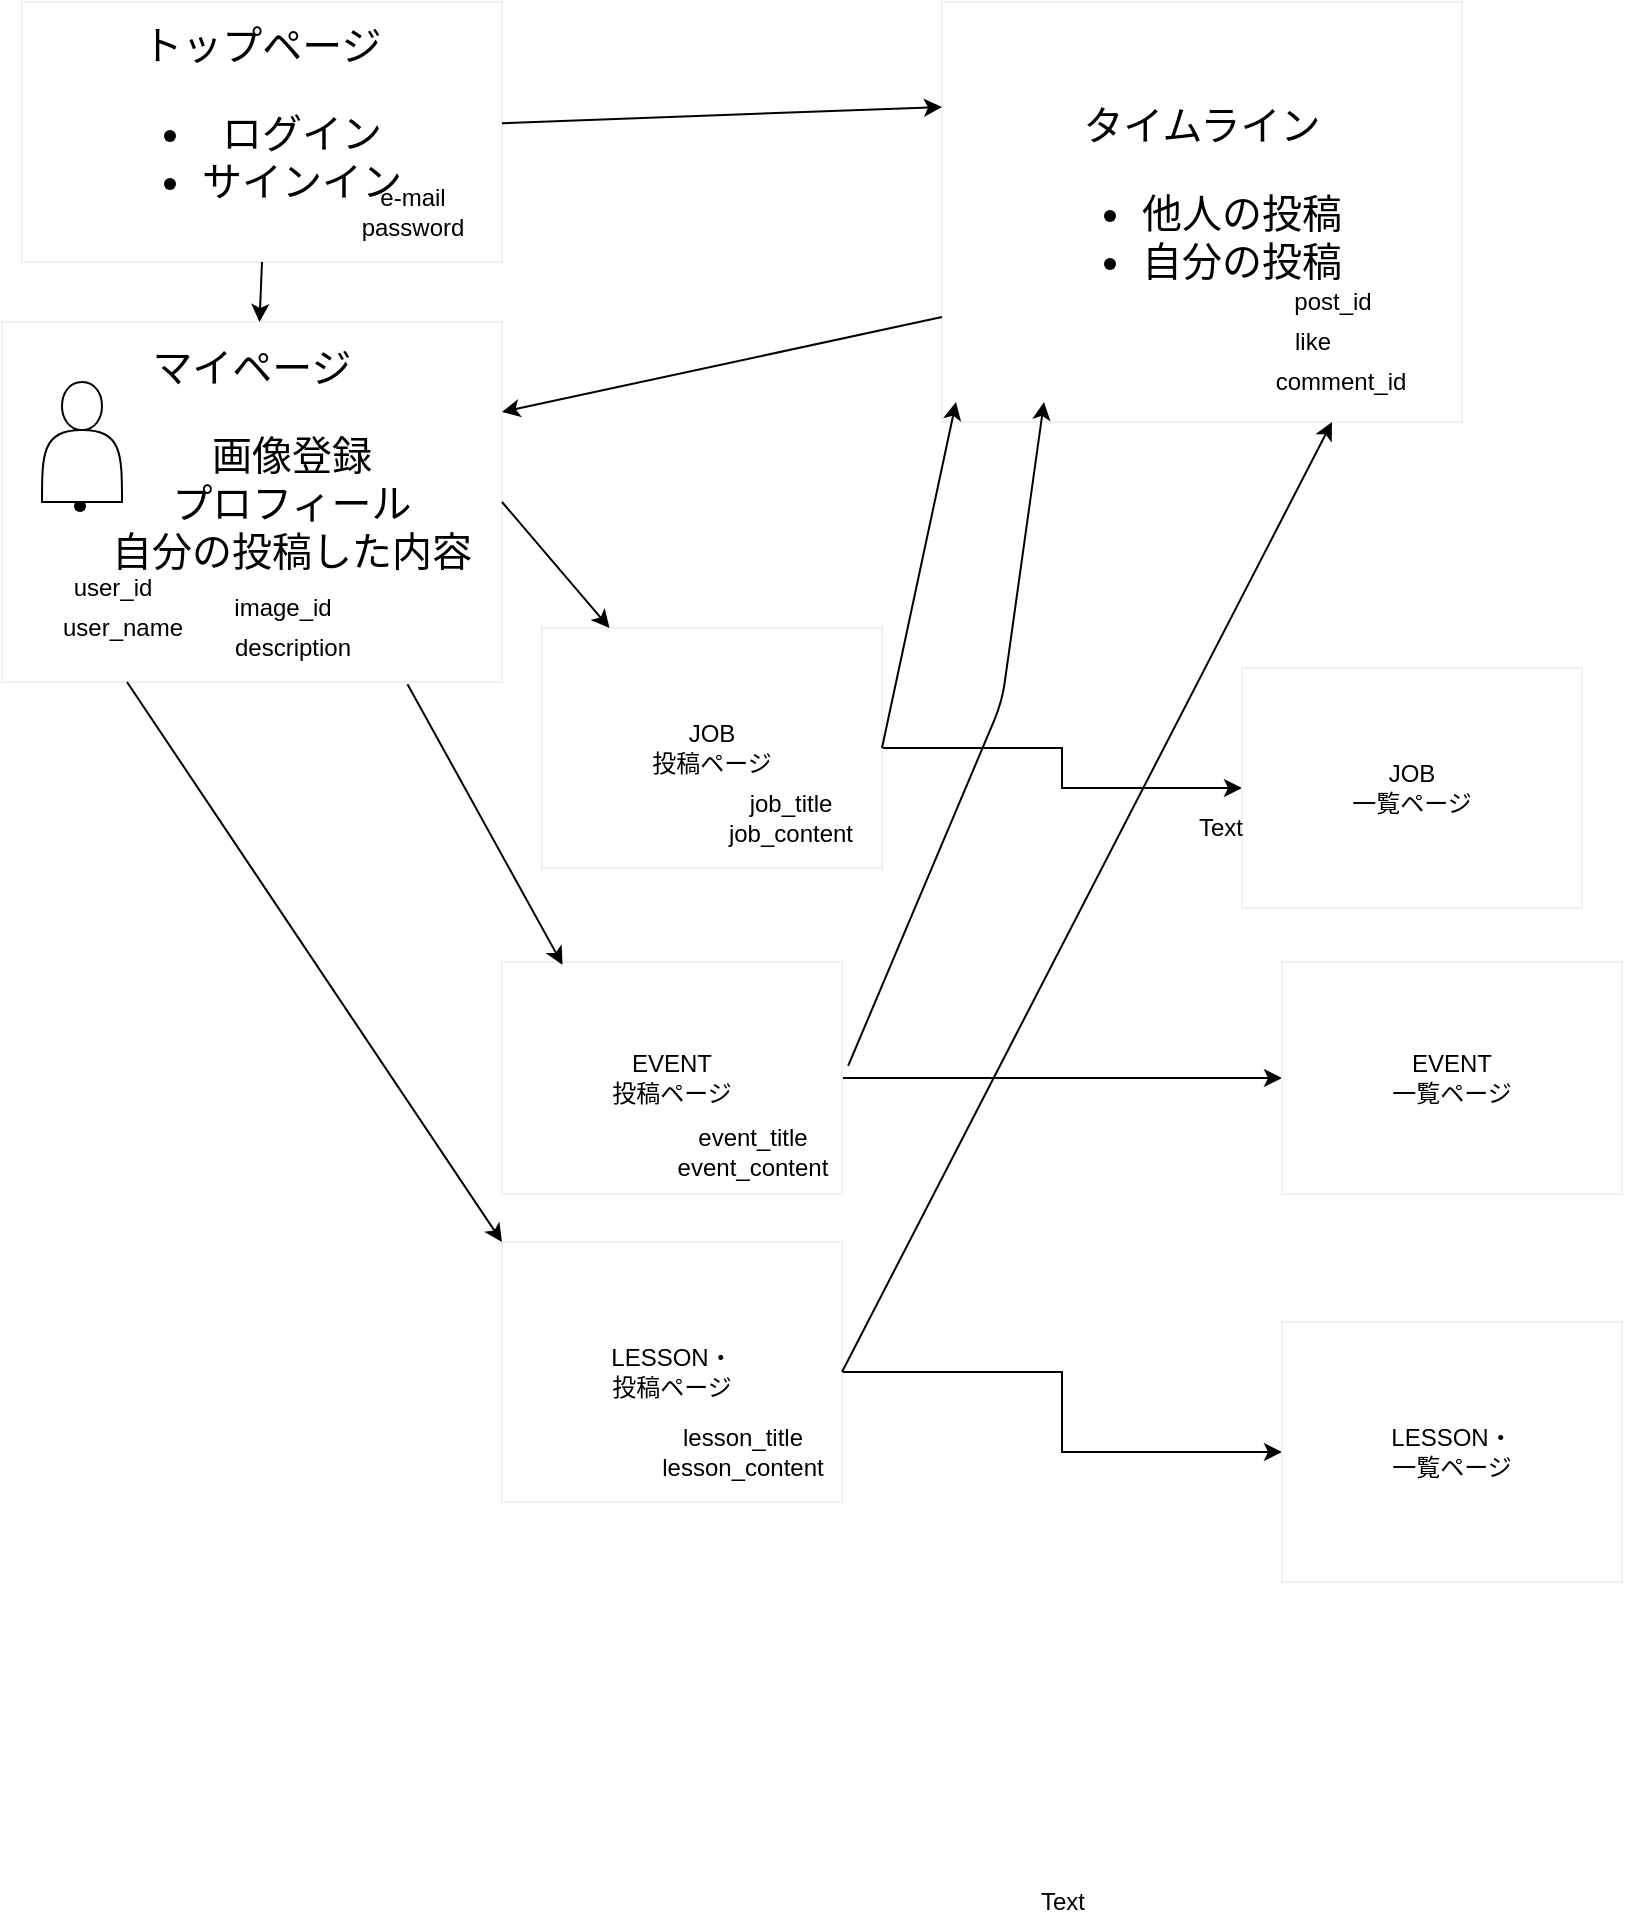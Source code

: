 <mxfile version="13.1.3" pages="2">
    <diagram id="6hGFLwfOUW9BJ-s0fimq" name="Page-1">
        <mxGraphModel dx="1425" dy="1067" grid="1" gridSize="10" guides="1" tooltips="1" connect="1" arrows="1" fold="1" page="1" pageScale="1" pageWidth="827" pageHeight="1169" math="0" shadow="0">
            <root>
                <mxCell id="0"/>
                <mxCell id="1" parent="0"/>
                <mxCell id="2" value="&lt;font style=&quot;font-size: 20px&quot;&gt;トップページ&lt;br&gt;&lt;/font&gt;&lt;ul style=&quot;font-size: 20px&quot;&gt;&lt;li&gt;&lt;font style=&quot;font-size: 20px&quot;&gt;ログイン&lt;/font&gt;&lt;/li&gt;&lt;li&gt;&lt;font style=&quot;font-size: 20px&quot;&gt;サインイン&lt;/font&gt;&lt;/li&gt;&lt;/ul&gt;" style="rounded=0;whiteSpace=wrap;html=1;strokeColor=#F0F0F0;" parent="1" vertex="1">
                    <mxGeometry x="30" y="90" width="240" height="130" as="geometry"/>
                </mxCell>
                <mxCell id="3" value="&lt;font style=&quot;font-size: 20px&quot;&gt;マイページ&lt;br&gt;&lt;/font&gt;&lt;ul style=&quot;font-size: 20px&quot;&gt;&lt;li&gt;&lt;font style=&quot;font-size: 20px&quot;&gt;画像登録&lt;/font&gt;&lt;/li&gt;&lt;li&gt;&lt;font style=&quot;font-size: 20px&quot;&gt;プロフィール&lt;br&gt;自分の投稿した内容&lt;br&gt;&lt;br&gt;&lt;/font&gt;&lt;/li&gt;&lt;/ul&gt;" style="rounded=0;whiteSpace=wrap;html=1;strokeColor=#F0F0F0;" parent="1" vertex="1">
                    <mxGeometry x="20" y="250" width="250" height="180" as="geometry"/>
                </mxCell>
                <mxCell id="4" value="&lt;font style=&quot;font-size: 20px&quot;&gt;タイムライン&lt;br&gt;&lt;/font&gt;&lt;ul style=&quot;font-size: 20px&quot;&gt;&lt;li&gt;&lt;font style=&quot;font-size: 20px&quot;&gt;他人の投稿&lt;/font&gt;&lt;/li&gt;&lt;li&gt;&lt;font style=&quot;font-size: 20px&quot;&gt;自分の投稿&lt;/font&gt;&lt;/li&gt;&lt;/ul&gt;" style="rounded=0;whiteSpace=wrap;html=1;strokeColor=#F0F0F0;align=center;" parent="1" vertex="1">
                    <mxGeometry x="490" y="90" width="260" height="210" as="geometry"/>
                </mxCell>
                <mxCell id="5" value="" style="endArrow=classic;html=1;entryX=0;entryY=0.25;entryDx=0;entryDy=0;" parent="1" source="2" target="4" edge="1">
                    <mxGeometry width="50" height="50" relative="1" as="geometry">
                        <mxPoint x="240" y="320" as="sourcePoint"/>
                        <mxPoint x="260" y="250" as="targetPoint"/>
                    </mxGeometry>
                </mxCell>
                <mxCell id="7" value="" style="endArrow=classic;html=1;exitX=0.5;exitY=1;exitDx=0;exitDy=0;" parent="1" source="2" target="3" edge="1">
                    <mxGeometry width="50" height="50" relative="1" as="geometry">
                        <mxPoint x="140" y="270" as="sourcePoint"/>
                        <mxPoint x="190" y="220" as="targetPoint"/>
                    </mxGeometry>
                </mxCell>
                <mxCell id="8" value="post_id" style="text;html=1;align=center;verticalAlign=middle;resizable=0;points=[];autosize=1;" parent="1" vertex="1">
                    <mxGeometry x="660" y="230" width="50" height="20" as="geometry"/>
                </mxCell>
                <mxCell id="9" value="user_id" style="text;html=1;align=center;verticalAlign=middle;resizable=0;points=[];autosize=1;" parent="1" vertex="1">
                    <mxGeometry x="50" y="373" width="50" height="20" as="geometry"/>
                </mxCell>
                <mxCell id="14" value="user_name" style="text;html=1;align=center;verticalAlign=middle;resizable=0;points=[];autosize=1;" parent="1" vertex="1">
                    <mxGeometry x="40" y="393" width="80" height="20" as="geometry"/>
                </mxCell>
                <mxCell id="15" value="image_id" style="text;html=1;align=center;verticalAlign=middle;resizable=0;points=[];autosize=1;" parent="1" vertex="1">
                    <mxGeometry x="130" y="383" width="60" height="20" as="geometry"/>
                </mxCell>
                <mxCell id="16" value="like" style="text;html=1;align=center;verticalAlign=middle;resizable=0;points=[];autosize=1;" parent="1" vertex="1">
                    <mxGeometry x="660" y="250" width="30" height="20" as="geometry"/>
                </mxCell>
                <mxCell id="17" value="comment_id" style="text;html=1;align=center;verticalAlign=middle;resizable=0;points=[];autosize=1;" parent="1" vertex="1">
                    <mxGeometry x="649" y="270" width="80" height="20" as="geometry"/>
                </mxCell>
                <mxCell id="18" value="description" style="text;html=1;align=center;verticalAlign=middle;resizable=0;points=[];autosize=1;" parent="1" vertex="1">
                    <mxGeometry x="130" y="403" width="70" height="20" as="geometry"/>
                </mxCell>
                <mxCell id="30" value="e-mail&lt;br&gt;password" style="text;html=1;align=center;verticalAlign=middle;resizable=0;points=[];autosize=1;" parent="1" vertex="1">
                    <mxGeometry x="190" y="180" width="70" height="30" as="geometry"/>
                </mxCell>
                <mxCell id="46" value="" style="edgeStyle=orthogonalEdgeStyle;rounded=0;orthogonalLoop=1;jettySize=auto;html=1;" parent="1" source="31" target="45" edge="1">
                    <mxGeometry relative="1" as="geometry"/>
                </mxCell>
                <mxCell id="31" value="JOB&lt;br&gt;投稿ページ" style="rounded=0;whiteSpace=wrap;html=1;strokeColor=#F0F0F0;" parent="1" vertex="1">
                    <mxGeometry x="290" y="403" width="170" height="120" as="geometry"/>
                </mxCell>
                <mxCell id="45" value="JOB&lt;br&gt;一覧ページ" style="rounded=0;whiteSpace=wrap;html=1;strokeColor=#F0F0F0;" parent="1" vertex="1">
                    <mxGeometry x="640" y="423" width="170" height="120" as="geometry"/>
                </mxCell>
                <mxCell id="44" value="" style="edgeStyle=orthogonalEdgeStyle;rounded=0;orthogonalLoop=1;jettySize=auto;html=1;" parent="1" source="32" target="43" edge="1">
                    <mxGeometry relative="1" as="geometry"/>
                </mxCell>
                <mxCell id="32" value="EVENT&lt;br&gt;投稿ページ" style="rounded=0;whiteSpace=wrap;html=1;strokeColor=#F0F0F0;" parent="1" vertex="1">
                    <mxGeometry x="270" y="570" width="170" height="116" as="geometry"/>
                </mxCell>
                <mxCell id="43" value="EVENT&lt;br&gt;一覧ページ" style="rounded=0;whiteSpace=wrap;html=1;strokeColor=#F0F0F0;" parent="1" vertex="1">
                    <mxGeometry x="660" y="570" width="170" height="116" as="geometry"/>
                </mxCell>
                <mxCell id="34" value="" style="endArrow=classic;html=1;exitX=1;exitY=0.5;exitDx=0;exitDy=0;" parent="1" source="3" edge="1" target="31">
                    <mxGeometry width="50" height="50" relative="1" as="geometry">
                        <mxPoint x="230" y="503" as="sourcePoint"/>
                        <mxPoint x="280" y="453" as="targetPoint"/>
                    </mxGeometry>
                </mxCell>
                <mxCell id="35" value="" style="endArrow=classic;html=1;exitX=0.811;exitY=1.006;exitDx=0;exitDy=0;exitPerimeter=0;entryX=0.178;entryY=0.012;entryDx=0;entryDy=0;entryPerimeter=0;" parent="1" source="3" target="32" edge="1">
                    <mxGeometry width="50" height="50" relative="1" as="geometry">
                        <mxPoint x="190" y="410" as="sourcePoint"/>
                        <mxPoint x="460" y="540" as="targetPoint"/>
                        <Array as="points"/>
                    </mxGeometry>
                </mxCell>
                <mxCell id="42" value="" style="edgeStyle=orthogonalEdgeStyle;rounded=0;orthogonalLoop=1;jettySize=auto;html=1;" parent="1" source="36" target="41" edge="1">
                    <mxGeometry relative="1" as="geometry"/>
                </mxCell>
                <mxCell id="36" value="LESSON・&lt;br&gt;投稿ページ" style="rounded=0;whiteSpace=wrap;html=1;strokeColor=#F0F0F0;" parent="1" vertex="1">
                    <mxGeometry x="270" y="710" width="170" height="130" as="geometry"/>
                </mxCell>
                <mxCell id="41" value="LESSON・&lt;br&gt;一覧ページ&lt;br&gt;" style="rounded=0;whiteSpace=wrap;html=1;strokeColor=#F0F0F0;" parent="1" vertex="1">
                    <mxGeometry x="660" y="750" width="170" height="130" as="geometry"/>
                </mxCell>
                <mxCell id="37" value="" style="endArrow=classic;html=1;exitX=0.25;exitY=1;exitDx=0;exitDy=0;" parent="1" source="3" target="36" edge="1">
                    <mxGeometry width="50" height="50" relative="1" as="geometry">
                        <mxPoint x="190" y="540" as="sourcePoint"/>
                        <mxPoint x="260" y="730" as="targetPoint"/>
                        <Array as="points">
                            <mxPoint x="270" y="710"/>
                        </Array>
                    </mxGeometry>
                </mxCell>
                <mxCell id="38" value="" style="endArrow=classic;html=1;exitX=1.018;exitY=0.448;exitDx=0;exitDy=0;exitPerimeter=0;" parent="1" source="32" edge="1">
                    <mxGeometry width="50" height="50" relative="1" as="geometry">
                        <mxPoint x="440" y="543" as="sourcePoint"/>
                        <mxPoint x="541" y="290" as="targetPoint"/>
                        <Array as="points">
                            <mxPoint x="520" y="440"/>
                        </Array>
                    </mxGeometry>
                </mxCell>
                <mxCell id="39" value="" style="endArrow=classic;html=1;entryX=0.75;entryY=1;entryDx=0;entryDy=0;exitX=1;exitY=0.5;exitDx=0;exitDy=0;" parent="1" source="36" target="4" edge="1">
                    <mxGeometry width="50" height="50" relative="1" as="geometry">
                        <mxPoint x="450" y="770" as="sourcePoint"/>
                        <mxPoint x="500" y="720" as="targetPoint"/>
                    </mxGeometry>
                </mxCell>
                <mxCell id="40" value="" style="endArrow=classic;html=1;exitX=1;exitY=0.5;exitDx=0;exitDy=0;" parent="1" source="31" edge="1">
                    <mxGeometry width="50" height="50" relative="1" as="geometry">
                        <mxPoint x="450" y="770" as="sourcePoint"/>
                        <mxPoint x="497" y="290" as="targetPoint"/>
                        <Array as="points"/>
                    </mxGeometry>
                </mxCell>
                <mxCell id="47" value="Text" style="text;html=1;align=center;verticalAlign=middle;resizable=0;points=[];autosize=1;" parent="1" vertex="1">
                    <mxGeometry x="530" y="1030" width="40" height="20" as="geometry"/>
                </mxCell>
                <mxCell id="48" value="Text" style="text;html=1;align=center;verticalAlign=middle;resizable=0;points=[];autosize=1;" parent="1" vertex="1">
                    <mxGeometry x="609" y="493" width="40" height="20" as="geometry"/>
                </mxCell>
                <mxCell id="49" value="job_title&lt;br&gt;job_content" style="text;html=1;align=center;verticalAlign=middle;resizable=0;points=[];autosize=1;" parent="1" vertex="1">
                    <mxGeometry x="374" y="483" width="80" height="30" as="geometry"/>
                </mxCell>
                <mxCell id="50" value="event_title&lt;br&gt;event_content" style="text;html=1;align=center;verticalAlign=middle;resizable=0;points=[];autosize=1;" parent="1" vertex="1">
                    <mxGeometry x="350" y="650" width="90" height="30" as="geometry"/>
                </mxCell>
                <mxCell id="53" value="lesson_title&lt;br&gt;lesson_content" style="text;html=1;align=center;verticalAlign=middle;resizable=0;points=[];autosize=1;" parent="1" vertex="1">
                    <mxGeometry x="340" y="800" width="100" height="30" as="geometry"/>
                </mxCell>
                <mxCell id="54" value="" style="endArrow=classic;html=1;entryX=1;entryY=0.25;entryDx=0;entryDy=0;exitX=0;exitY=0.75;exitDx=0;exitDy=0;" parent="1" source="4" target="3" edge="1">
                    <mxGeometry width="50" height="50" relative="1" as="geometry">
                        <mxPoint x="450" y="570" as="sourcePoint"/>
                        <mxPoint x="500" y="520" as="targetPoint"/>
                    </mxGeometry>
                </mxCell>
                <mxCell id="55" value="" style="shape=actor;whiteSpace=wrap;html=1;" parent="1" vertex="1">
                    <mxGeometry x="40" y="280" width="40" height="60" as="geometry"/>
                </mxCell>
            </root>
        </mxGraphModel>
    </diagram>
    <diagram id="3_aUoW040qXwu9v7KKkj" name="Page-2">
        <mxGraphModel dx="784" dy="587" grid="1" gridSize="10" guides="1" tooltips="1" connect="1" arrows="1" fold="1" page="1" pageScale="1" pageWidth="827" pageHeight="1169" math="0" shadow="0">
            <root>
                <mxCell id="4C-G9B4-Cq-UseAx9-8V-0"/>
                <mxCell id="4C-G9B4-Cq-UseAx9-8V-1" parent="4C-G9B4-Cq-UseAx9-8V-0"/>
                <mxCell id="4ccsNfkE2tcqgr1__xzT-1" value="" style="endArrow=classic;html=1;exitX=0.575;exitY=0.033;exitDx=0;exitDy=0;exitPerimeter=0;" edge="1" parent="4C-G9B4-Cq-UseAx9-8V-1" source="4ccsNfkE2tcqgr1__xzT-30">
                    <mxGeometry width="50" height="50" relative="1" as="geometry">
                        <mxPoint x="274" y="397.92" as="sourcePoint"/>
                        <mxPoint x="440" y="340" as="targetPoint"/>
                    </mxGeometry>
                </mxCell>
                <mxCell id="4ccsNfkE2tcqgr1__xzT-2" value="" style="endArrow=classic;html=1;" edge="1" parent="4C-G9B4-Cq-UseAx9-8V-1">
                    <mxGeometry width="50" height="50" relative="1" as="geometry">
                        <mxPoint x="230" y="230" as="sourcePoint"/>
                        <mxPoint x="440" y="280" as="targetPoint"/>
                        <Array as="points">
                            <mxPoint x="260" y="241.06"/>
                        </Array>
                    </mxGeometry>
                </mxCell>
                <mxCell id="4ccsNfkE2tcqgr1__xzT-3" value="" style="endArrow=classic;html=1;exitX=0.629;exitY=1.023;exitDx=0;exitDy=0;exitPerimeter=0;" edge="1" parent="4C-G9B4-Cq-UseAx9-8V-1">
                    <mxGeometry width="50" height="50" relative="1" as="geometry">
                        <mxPoint x="180.96" y="222.99" as="sourcePoint"/>
                        <mxPoint x="181" y="290" as="targetPoint"/>
                    </mxGeometry>
                </mxCell>
                <mxCell id="4ccsNfkE2tcqgr1__xzT-4" value="" style="shape=internalStorage;whiteSpace=wrap;html=1;backgroundOutline=1;strokeColor=#F0F0F0;" vertex="1" parent="4C-G9B4-Cq-UseAx9-8V-1">
                    <mxGeometry x="445" y="200" width="170" height="190" as="geometry"/>
                </mxCell>
                <mxCell id="4ccsNfkE2tcqgr1__xzT-6" value="" style="shape=internalStorage;whiteSpace=wrap;html=1;backgroundOutline=1;strokeColor=#F0F0F0;" vertex="1" parent="4C-G9B4-Cq-UseAx9-8V-1">
                    <mxGeometry x="65" y="490" width="170" height="200" as="geometry"/>
                </mxCell>
                <mxCell id="4ccsNfkE2tcqgr1__xzT-7" value="image" style="text;html=1;align=center;verticalAlign=middle;resizable=0;points=[];autosize=1;" vertex="1" parent="4C-G9B4-Cq-UseAx9-8V-1">
                    <mxGeometry x="90" y="530" width="50" height="20" as="geometry"/>
                </mxCell>
                <mxCell id="4ccsNfkE2tcqgr1__xzT-8" value="name" style="text;html=1;align=center;verticalAlign=middle;resizable=0;points=[];autosize=1;" vertex="1" parent="4C-G9B4-Cq-UseAx9-8V-1">
                    <mxGeometry x="90" y="550" width="50" height="20" as="geometry"/>
                </mxCell>
                <mxCell id="4ccsNfkE2tcqgr1__xzT-9" value="content" style="text;html=1;align=center;verticalAlign=middle;resizable=0;points=[];autosize=1;" vertex="1" parent="4C-G9B4-Cq-UseAx9-8V-1">
                    <mxGeometry x="95" y="585" width="50" height="20" as="geometry"/>
                </mxCell>
                <mxCell id="4ccsNfkE2tcqgr1__xzT-10" value="user" style="text;html=1;align=center;verticalAlign=middle;resizable=0;points=[];autosize=1;" vertex="1" parent="4C-G9B4-Cq-UseAx9-8V-1">
                    <mxGeometry x="120" y="490" width="40" height="20" as="geometry"/>
                </mxCell>
                <mxCell id="4ccsNfkE2tcqgr1__xzT-11" value="title" style="text;html=1;align=center;verticalAlign=middle;resizable=0;points=[];autosize=1;" vertex="1" parent="4C-G9B4-Cq-UseAx9-8V-1">
                    <mxGeometry x="480" y="230" width="30" height="20" as="geometry"/>
                </mxCell>
                <mxCell id="4ccsNfkE2tcqgr1__xzT-12" value="content" style="text;html=1;align=center;verticalAlign=middle;resizable=0;points=[];autosize=1;" vertex="1" parent="4C-G9B4-Cq-UseAx9-8V-1">
                    <mxGeometry x="480" y="250" width="50" height="20" as="geometry"/>
                </mxCell>
                <mxCell id="4ccsNfkE2tcqgr1__xzT-13" value="comment" style="text;html=1;align=center;verticalAlign=middle;resizable=0;points=[];autosize=1;" vertex="1" parent="4C-G9B4-Cq-UseAx9-8V-1">
                    <mxGeometry x="480" y="320" width="60" height="20" as="geometry"/>
                </mxCell>
                <mxCell id="4ccsNfkE2tcqgr1__xzT-14" value="category" style="text;html=1;align=center;verticalAlign=middle;resizable=0;points=[];autosize=1;" vertex="1" parent="4C-G9B4-Cq-UseAx9-8V-1">
                    <mxGeometry x="520" y="230" width="60" height="20" as="geometry"/>
                </mxCell>
                <mxCell id="4ccsNfkE2tcqgr1__xzT-15" value="like" style="text;html=1;align=center;verticalAlign=middle;resizable=0;points=[];autosize=1;" vertex="1" parent="4C-G9B4-Cq-UseAx9-8V-1">
                    <mxGeometry x="480" y="340" width="30" height="20" as="geometry"/>
                </mxCell>
                <mxCell id="4ccsNfkE2tcqgr1__xzT-22" value="" style="edgeStyle=orthogonalEdgeStyle;rounded=0;orthogonalLoop=1;jettySize=auto;html=1;entryX=0.75;entryY=-0.1;entryDx=0;entryDy=0;entryPerimeter=0;" edge="1" parent="4C-G9B4-Cq-UseAx9-8V-1" source="4ccsNfkE2tcqgr1__xzT-16" target="4ccsNfkE2tcqgr1__xzT-10">
                    <mxGeometry relative="1" as="geometry">
                        <mxPoint x="153" y="480" as="targetPoint"/>
                    </mxGeometry>
                </mxCell>
                <mxCell id="4ccsNfkE2tcqgr1__xzT-16" value="" style="shape=internalStorage;whiteSpace=wrap;html=1;backgroundOutline=1;strokeColor=#F0F0F0;" vertex="1" parent="4C-G9B4-Cq-UseAx9-8V-1">
                    <mxGeometry x="80" y="170" width="140" height="160" as="geometry"/>
                </mxCell>
                <mxCell id="4ccsNfkE2tcqgr1__xzT-17" value="e_mail" style="text;html=1;align=center;verticalAlign=middle;resizable=0;points=[];autosize=1;" vertex="1" parent="4C-G9B4-Cq-UseAx9-8V-1">
                    <mxGeometry x="110" y="200" width="50" height="20" as="geometry"/>
                </mxCell>
                <mxCell id="4ccsNfkE2tcqgr1__xzT-18" value="password" style="text;html=1;align=center;verticalAlign=middle;resizable=0;points=[];autosize=1;" vertex="1" parent="4C-G9B4-Cq-UseAx9-8V-1">
                    <mxGeometry x="105" y="220" width="70" height="20" as="geometry"/>
                </mxCell>
                <mxCell id="4ccsNfkE2tcqgr1__xzT-20" value="sign_in/log_in" style="text;html=1;align=center;verticalAlign=middle;resizable=0;points=[];autosize=1;" vertex="1" parent="4C-G9B4-Cq-UseAx9-8V-1">
                    <mxGeometry x="110" y="170" width="90" height="20" as="geometry"/>
                </mxCell>
                <mxCell id="4ccsNfkE2tcqgr1__xzT-23" value="" style="shape=actor;whiteSpace=wrap;html=1;strokeColor=#F0F0F0;" vertex="1" parent="4C-G9B4-Cq-UseAx9-8V-1">
                    <mxGeometry x="175" y="530" width="40" height="60" as="geometry"/>
                </mxCell>
                <mxCell id="4ccsNfkE2tcqgr1__xzT-24" value="カテゴリー&lt;br&gt;検索機能" style="text;html=1;align=center;verticalAlign=middle;resizable=0;points=[];autosize=1;" vertex="1" parent="4C-G9B4-Cq-UseAx9-8V-1">
                    <mxGeometry x="630" y="235" width="80" height="30" as="geometry"/>
                </mxCell>
                <mxCell id="4ccsNfkE2tcqgr1__xzT-25" value="post" style="text;html=1;align=center;verticalAlign=middle;resizable=0;points=[];autosize=1;" vertex="1" parent="4C-G9B4-Cq-UseAx9-8V-1">
                    <mxGeometry x="180" y="660" width="40" height="20" as="geometry"/>
                </mxCell>
                <mxCell id="4ccsNfkE2tcqgr1__xzT-26" value="画像投稿&lt;br&gt;" style="text;html=1;align=center;verticalAlign=middle;resizable=0;points=[];autosize=1;" vertex="1" parent="4C-G9B4-Cq-UseAx9-8V-1">
                    <mxGeometry x="165" y="590" width="60" height="20" as="geometry"/>
                </mxCell>
                <mxCell id="4ccsNfkE2tcqgr1__xzT-27" value="position&lt;br&gt;" style="text;html=1;align=center;verticalAlign=middle;resizable=0;points=[];autosize=1;" vertex="1" parent="4C-G9B4-Cq-UseAx9-8V-1">
                    <mxGeometry x="90" y="565" width="60" height="20" as="geometry"/>
                </mxCell>
                <mxCell id="4ccsNfkE2tcqgr1__xzT-30" value="create post" style="rounded=0;whiteSpace=wrap;html=1;strokeColor=#F0F0F0;" vertex="1" parent="4C-G9B4-Cq-UseAx9-8V-1">
                    <mxGeometry x="276" y="550" width="120" height="60" as="geometry"/>
                </mxCell>
                <mxCell id="4ccsNfkE2tcqgr1__xzT-31" value="index&lt;br&gt;" style="text;html=1;align=center;verticalAlign=middle;resizable=0;points=[];autosize=1;" vertex="1" parent="4C-G9B4-Cq-UseAx9-8V-1">
                    <mxGeometry x="510" y="400" width="40" height="20" as="geometry"/>
                </mxCell>
                <mxCell id="4ccsNfkE2tcqgr1__xzT-32" value="カテゴリー別にpostできる" style="text;html=1;align=center;verticalAlign=middle;resizable=0;points=[];autosize=1;" vertex="1" parent="4C-G9B4-Cq-UseAx9-8V-1">
                    <mxGeometry x="256" y="500" width="160" height="20" as="geometry"/>
                </mxCell>
                <mxCell id="4ccsNfkE2tcqgr1__xzT-33" value="" style="rounded=0;whiteSpace=wrap;html=1;strokeColor=#F0F0F0;" vertex="1" parent="4C-G9B4-Cq-UseAx9-8V-1">
                    <mxGeometry x="277" y="630" width="120" height="60" as="geometry"/>
                </mxCell>
                <mxCell id="4ccsNfkE2tcqgr1__xzT-34" value="create job_post" style="text;html=1;align=center;verticalAlign=middle;resizable=0;points=[];autosize=1;" vertex="1" parent="4C-G9B4-Cq-UseAx9-8V-1">
                    <mxGeometry x="287" y="650" width="100" height="20" as="geometry"/>
                </mxCell>
                <mxCell id="4ccsNfkE2tcqgr1__xzT-35" value="" style="endArrow=classic;html=1;" edge="1" parent="4C-G9B4-Cq-UseAx9-8V-1">
                    <mxGeometry width="50" height="50" relative="1" as="geometry">
                        <mxPoint x="220" y="660" as="sourcePoint"/>
                        <mxPoint x="270" y="610" as="targetPoint"/>
                    </mxGeometry>
                </mxCell>
                <mxCell id="4ccsNfkE2tcqgr1__xzT-37" value="" style="endArrow=classic;html=1;entryX=0;entryY=0.5;entryDx=0;entryDy=0;" edge="1" parent="4C-G9B4-Cq-UseAx9-8V-1" target="4ccsNfkE2tcqgr1__xzT-33">
                    <mxGeometry width="50" height="50" relative="1" as="geometry">
                        <mxPoint x="240" y="680" as="sourcePoint"/>
                        <mxPoint x="320" y="590" as="targetPoint"/>
                        <Array as="points"/>
                    </mxGeometry>
                </mxCell>
                <mxCell id="4ccsNfkE2tcqgr1__xzT-38" value="" style="endArrow=classic;html=1;" edge="1" parent="4C-G9B4-Cq-UseAx9-8V-1" target="4ccsNfkE2tcqgr1__xzT-4">
                    <mxGeometry width="50" height="50" relative="1" as="geometry">
                        <mxPoint x="400" y="640" as="sourcePoint"/>
                        <mxPoint x="450" y="430" as="targetPoint"/>
                    </mxGeometry>
                </mxCell>
                <mxCell id="4ccsNfkE2tcqgr1__xzT-39" value="マイページ&lt;br&gt;&lt;ul&gt;&lt;li style=&quot;text-align: left&quot;&gt;編集&lt;/li&gt;&lt;li style=&quot;text-align: left&quot;&gt;画像投稿&lt;/li&gt;&lt;li&gt;postページに移動ボタン&lt;/li&gt;&lt;li style=&quot;text-align: left&quot;&gt;&lt;br&gt;&lt;/li&gt;&lt;/ul&gt;" style="text;html=1;align=center;verticalAlign=middle;resizable=0;points=[];autosize=1;" vertex="1" parent="4C-G9B4-Cq-UseAx9-8V-1">
                    <mxGeometry x="30" y="700" width="190" height="100" as="geometry"/>
                </mxCell>
                <mxCell id="4ccsNfkE2tcqgr1__xzT-40" value="devise&lt;br&gt;" style="text;html=1;align=center;verticalAlign=middle;resizable=0;points=[];autosize=1;" vertex="1" parent="4C-G9B4-Cq-UseAx9-8V-1">
                    <mxGeometry x="70" y="454" width="50" height="20" as="geometry"/>
                </mxCell>
                <mxCell id="4ccsNfkE2tcqgr1__xzT-41" value="timeline" style="text;html=1;align=center;verticalAlign=middle;resizable=0;points=[];autosize=1;" vertex="1" parent="4C-G9B4-Cq-UseAx9-8V-1">
                    <mxGeometry x="510" y="200" width="60" height="20" as="geometry"/>
                </mxCell>
            </root>
        </mxGraphModel>
    </diagram>
</mxfile>